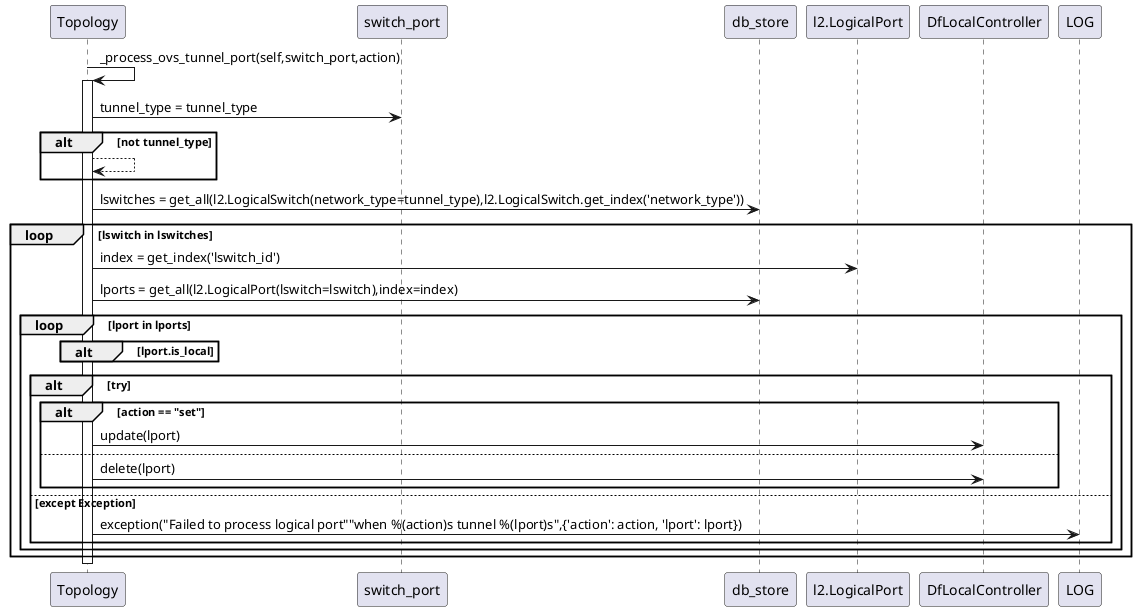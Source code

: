 @startuml _process_ovs_tunnel_port
Topology->Topology:_process_ovs_tunnel_port(self,switch_port,action)
activate Topology
Topology->switch_port:tunnel_type = tunnel_type
alt not tunnel_type
    Topology-->Topology
end
Topology->db_store:lswitches = get_all(l2.LogicalSwitch(network_type=tunnel_type),l2.LogicalSwitch.get_index('network_type'))
loop lswitch in lswitches
    Topology->l2.LogicalPort:index = get_index('lswitch_id')
    Topology->db_store:lports = get_all(l2.LogicalPort(lswitch=lswitch),index=index)
    loop lport in lports
        alt lport.is_local
            ' continue
        end
        ' # Update of virtual tunnel port should update remote port in
        ' # the lswitch of same type.
        alt try
            alt action == "set"
                Topology->DfLocalController:update(lport)
            else
                Topology->DfLocalController:delete(lport)
            end
        else except Exception
            Topology->LOG:exception("Failed to process logical port""when %(action)s tunnel %(lport)s",{'action': action, 'lport': lport})
        end
    end
end
deactivate
@enduml
